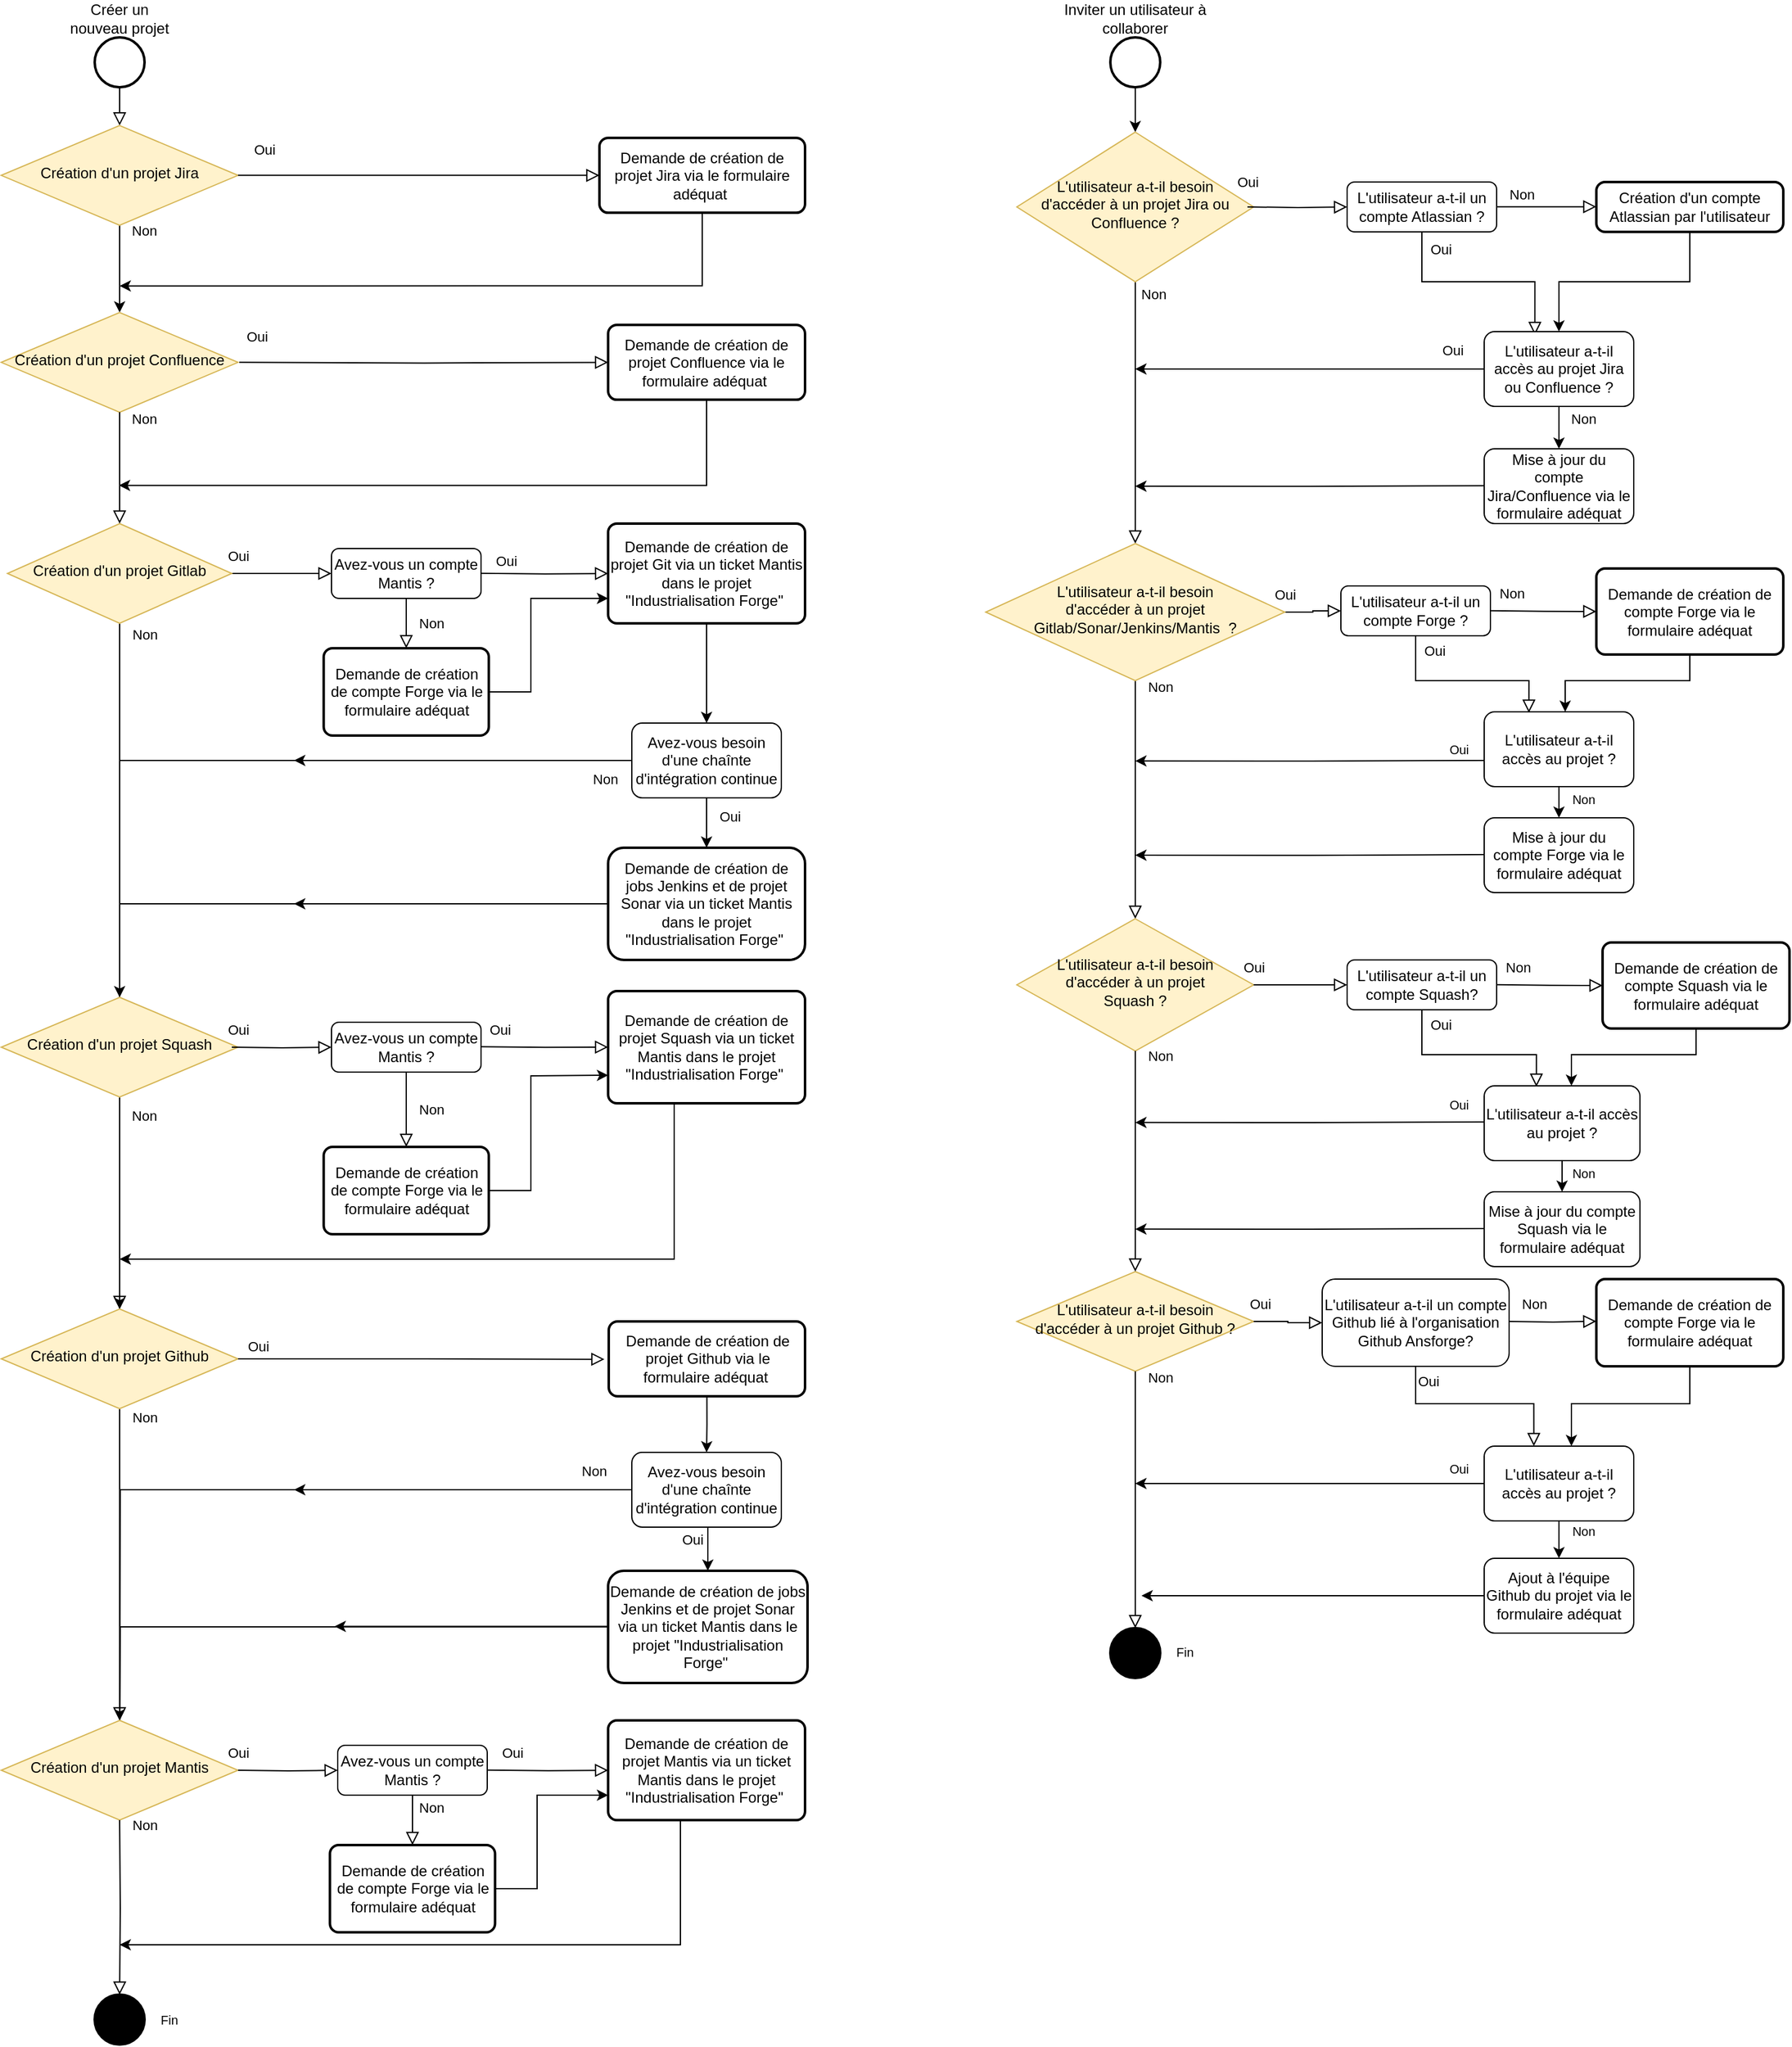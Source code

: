 <mxfile version="22.1.16" type="github">
  <diagram id="C5RBs43oDa-KdzZeNtuy" name="Page-1">
    <mxGraphModel dx="1793" dy="923" grid="0" gridSize="10" guides="1" tooltips="1" connect="1" arrows="1" fold="1" page="0" pageScale="1" pageWidth="827" pageHeight="1169" math="0" shadow="0">
      <root>
        <mxCell id="WIyWlLk6GJQsqaUBKTNV-0" />
        <mxCell id="WIyWlLk6GJQsqaUBKTNV-1" parent="WIyWlLk6GJQsqaUBKTNV-0" />
        <mxCell id="xDcg4EXe8-0JSBkCGdu8-0" value="" style="strokeWidth=2;html=1;shape=mxgraph.flowchart.start_2;whiteSpace=wrap;" parent="WIyWlLk6GJQsqaUBKTNV-1" vertex="1">
          <mxGeometry x="85" y="44" width="40" height="40" as="geometry" />
        </mxCell>
        <mxCell id="WIyWlLk6GJQsqaUBKTNV-2" value="" style="rounded=0;html=1;jettySize=auto;orthogonalLoop=1;fontSize=11;endArrow=block;endFill=0;endSize=8;strokeWidth=1;shadow=0;labelBackgroundColor=none;edgeStyle=orthogonalEdgeStyle;exitX=0.5;exitY=1;exitDx=0;exitDy=0;exitPerimeter=0;entryX=0.5;entryY=0;entryDx=0;entryDy=0;" parent="WIyWlLk6GJQsqaUBKTNV-1" source="xDcg4EXe8-0JSBkCGdu8-0" target="nd_VEEkfM0He1NJ3MNIW-1" edge="1">
          <mxGeometry relative="1" as="geometry">
            <mxPoint x="15" y="114" as="sourcePoint" />
          </mxGeometry>
        </mxCell>
        <mxCell id="WIyWlLk6GJQsqaUBKTNV-4" value="Non" style="rounded=0;html=1;jettySize=auto;orthogonalLoop=1;fontSize=11;endArrow=block;endFill=0;endSize=8;strokeWidth=1;shadow=0;labelBackgroundColor=none;edgeStyle=orthogonalEdgeStyle;" parent="WIyWlLk6GJQsqaUBKTNV-1" source="WIyWlLk6GJQsqaUBKTNV-6" target="WIyWlLk6GJQsqaUBKTNV-10" edge="1">
          <mxGeometry x="-0.967" y="20" relative="1" as="geometry">
            <mxPoint as="offset" />
          </mxGeometry>
        </mxCell>
        <mxCell id="WIyWlLk6GJQsqaUBKTNV-5" value="Oui" style="edgeStyle=orthogonalEdgeStyle;rounded=0;html=1;jettySize=auto;orthogonalLoop=1;fontSize=11;endArrow=block;endFill=0;endSize=8;strokeWidth=1;shadow=0;labelBackgroundColor=none;" parent="WIyWlLk6GJQsqaUBKTNV-1" source="WIyWlLk6GJQsqaUBKTNV-6" target="WIyWlLk6GJQsqaUBKTNV-7" edge="1">
          <mxGeometry x="-0.875" y="14" relative="1" as="geometry">
            <mxPoint as="offset" />
          </mxGeometry>
        </mxCell>
        <mxCell id="WIyWlLk6GJQsqaUBKTNV-6" value="Création d&#39;un projet Gitlab" style="rhombus;whiteSpace=wrap;html=1;shadow=0;fontFamily=Helvetica;fontSize=12;align=center;strokeWidth=1;spacing=6;spacingTop=-4;fillColor=#fff2cc;strokeColor=#d6b656;" parent="WIyWlLk6GJQsqaUBKTNV-1" vertex="1">
          <mxGeometry x="15" y="434" width="180" height="80" as="geometry" />
        </mxCell>
        <mxCell id="WIyWlLk6GJQsqaUBKTNV-7" value="Avez-vous un compte Mantis ?" style="rounded=1;whiteSpace=wrap;html=1;fontSize=12;glass=0;strokeWidth=1;shadow=0;" parent="WIyWlLk6GJQsqaUBKTNV-1" vertex="1">
          <mxGeometry x="275" y="454" width="120" height="40" as="geometry" />
        </mxCell>
        <mxCell id="WIyWlLk6GJQsqaUBKTNV-9" value="Non" style="edgeStyle=orthogonalEdgeStyle;rounded=0;html=1;jettySize=auto;orthogonalLoop=1;fontSize=11;endArrow=block;endFill=0;endSize=8;strokeWidth=1;shadow=0;labelBackgroundColor=none;entryX=0.5;entryY=0;entryDx=0;entryDy=0;" parent="WIyWlLk6GJQsqaUBKTNV-1" source="WIyWlLk6GJQsqaUBKTNV-10" edge="1" target="xDcg4EXe8-0JSBkCGdu8-40">
          <mxGeometry x="-0.945" y="20" relative="1" as="geometry">
            <mxPoint as="offset" />
            <mxPoint x="105" y="1504" as="targetPoint" />
          </mxGeometry>
        </mxCell>
        <mxCell id="WIyWlLk6GJQsqaUBKTNV-10" value="Création d&#39;un projet Github" style="rhombus;whiteSpace=wrap;html=1;shadow=0;fontFamily=Helvetica;fontSize=12;align=center;strokeWidth=1;spacing=6;spacingTop=-4;fillColor=#fff2cc;strokeColor=#d6b656;" parent="WIyWlLk6GJQsqaUBKTNV-1" vertex="1">
          <mxGeometry x="10" y="1064" width="190" height="80" as="geometry" />
        </mxCell>
        <mxCell id="xDcg4EXe8-0JSBkCGdu8-1" value="Créer un nouveau projet" style="text;html=1;strokeColor=none;fillColor=none;align=center;verticalAlign=middle;whiteSpace=wrap;rounded=0;" parent="WIyWlLk6GJQsqaUBKTNV-1" vertex="1">
          <mxGeometry x="60" y="14" width="90" height="30" as="geometry" />
        </mxCell>
        <mxCell id="xDcg4EXe8-0JSBkCGdu8-2" value="Oui" style="edgeStyle=orthogonalEdgeStyle;rounded=0;html=1;jettySize=auto;orthogonalLoop=1;fontSize=11;endArrow=block;endFill=0;endSize=8;strokeWidth=1;shadow=0;labelBackgroundColor=none;entryX=0;entryY=0.5;entryDx=0;entryDy=0;" parent="WIyWlLk6GJQsqaUBKTNV-1" edge="1" target="xDcg4EXe8-0JSBkCGdu8-4">
          <mxGeometry x="-0.612" y="10" relative="1" as="geometry">
            <mxPoint as="offset" />
            <mxPoint x="395" y="473.86" as="sourcePoint" />
            <mxPoint x="475" y="473.86" as="targetPoint" />
          </mxGeometry>
        </mxCell>
        <mxCell id="xDcg4EXe8-0JSBkCGdu8-14" value="" style="edgeStyle=orthogonalEdgeStyle;rounded=0;orthogonalLoop=1;jettySize=auto;html=1;exitX=0.5;exitY=1;exitDx=0;exitDy=0;" parent="WIyWlLk6GJQsqaUBKTNV-1" source="xDcg4EXe8-0JSBkCGdu8-4" target="xDcg4EXe8-0JSBkCGdu8-13" edge="1">
          <mxGeometry relative="1" as="geometry">
            <mxPoint x="550" y="524" as="sourcePoint" />
          </mxGeometry>
        </mxCell>
        <mxCell id="xDcg4EXe8-0JSBkCGdu8-4" value="Demande de création de projet Git via un ticket Mantis dans le projet &quot;Industrialisation Forge&quot;&amp;nbsp;" style="rounded=1;whiteSpace=wrap;html=1;absoluteArcSize=1;arcSize=14;strokeWidth=2;" parent="WIyWlLk6GJQsqaUBKTNV-1" vertex="1">
          <mxGeometry x="497" y="434" width="158" height="80" as="geometry" />
        </mxCell>
        <mxCell id="xDcg4EXe8-0JSBkCGdu8-5" value="Non" style="rounded=0;html=1;jettySize=auto;orthogonalLoop=1;fontSize=11;endArrow=block;endFill=0;endSize=8;strokeWidth=1;shadow=0;labelBackgroundColor=none;edgeStyle=orthogonalEdgeStyle;exitX=0.5;exitY=1;exitDx=0;exitDy=0;entryX=0.5;entryY=0;entryDx=0;entryDy=0;" parent="WIyWlLk6GJQsqaUBKTNV-1" source="WIyWlLk6GJQsqaUBKTNV-7" target="xDcg4EXe8-0JSBkCGdu8-6" edge="1">
          <mxGeometry y="20" relative="1" as="geometry">
            <mxPoint as="offset" />
            <mxPoint x="334.86" y="504" as="sourcePoint" />
            <mxPoint x="335" y="554" as="targetPoint" />
          </mxGeometry>
        </mxCell>
        <mxCell id="xDcg4EXe8-0JSBkCGdu8-6" value="Demande de création de compte Forge via le formulaire adéquat" style="rounded=1;whiteSpace=wrap;html=1;absoluteArcSize=1;arcSize=14;strokeWidth=2;" parent="WIyWlLk6GJQsqaUBKTNV-1" vertex="1">
          <mxGeometry x="268.75" y="534" width="132.5" height="70" as="geometry" />
        </mxCell>
        <mxCell id="xDcg4EXe8-0JSBkCGdu8-8" value="" style="endArrow=classic;html=1;rounded=0;exitX=1;exitY=0.5;exitDx=0;exitDy=0;entryX=0;entryY=0.75;entryDx=0;entryDy=0;" parent="WIyWlLk6GJQsqaUBKTNV-1" source="xDcg4EXe8-0JSBkCGdu8-6" target="xDcg4EXe8-0JSBkCGdu8-4" edge="1">
          <mxGeometry width="50" height="50" relative="1" as="geometry">
            <mxPoint x="395" y="544" as="sourcePoint" />
            <mxPoint x="475" y="494" as="targetPoint" />
            <Array as="points">
              <mxPoint x="435" y="569" />
              <mxPoint x="435" y="494" />
            </Array>
          </mxGeometry>
        </mxCell>
        <mxCell id="xDcg4EXe8-0JSBkCGdu8-18" value="" style="edgeStyle=orthogonalEdgeStyle;rounded=0;orthogonalLoop=1;jettySize=auto;html=1;entryX=0.5;entryY=0;entryDx=0;entryDy=0;" parent="WIyWlLk6GJQsqaUBKTNV-1" source="xDcg4EXe8-0JSBkCGdu8-13" edge="1">
          <mxGeometry relative="1" as="geometry">
            <mxPoint x="576" y="694" as="targetPoint" />
          </mxGeometry>
        </mxCell>
        <mxCell id="xDcg4EXe8-0JSBkCGdu8-13" value="Avez-vous besoin d&#39;une chaînte d&#39;intégration continue" style="rounded=1;whiteSpace=wrap;html=1;arcSize=14;strokeWidth=1;" parent="WIyWlLk6GJQsqaUBKTNV-1" vertex="1">
          <mxGeometry x="516" y="594" width="120" height="60" as="geometry" />
        </mxCell>
        <mxCell id="xDcg4EXe8-0JSBkCGdu8-15" style="edgeStyle=orthogonalEdgeStyle;rounded=0;orthogonalLoop=1;jettySize=auto;html=1;entryX=0.5;entryY=0;entryDx=0;entryDy=0;labelBackgroundColor=none;" parent="WIyWlLk6GJQsqaUBKTNV-1" source="xDcg4EXe8-0JSBkCGdu8-13" target="WIyWlLk6GJQsqaUBKTNV-10" edge="1">
          <mxGeometry relative="1" as="geometry" />
        </mxCell>
        <mxCell id="xDcg4EXe8-0JSBkCGdu8-16" value="&lt;font style=&quot;font-size: 11px;&quot;&gt;Non&lt;/font&gt;" style="text;strokeColor=none;align=center;fillColor=none;html=1;verticalAlign=middle;whiteSpace=wrap;rounded=0;" parent="WIyWlLk6GJQsqaUBKTNV-1" vertex="1">
          <mxGeometry x="465" y="624" width="60" height="30" as="geometry" />
        </mxCell>
        <mxCell id="xDcg4EXe8-0JSBkCGdu8-20" style="edgeStyle=orthogonalEdgeStyle;rounded=0;orthogonalLoop=1;jettySize=auto;html=1;entryX=0.5;entryY=0;entryDx=0;entryDy=0;exitX=0;exitY=0.5;exitDx=0;exitDy=0;" parent="WIyWlLk6GJQsqaUBKTNV-1" source="xDcg4EXe8-0JSBkCGdu8-35" target="xDcg4EXe8-0JSBkCGdu8-61" edge="1">
          <mxGeometry relative="1" as="geometry">
            <mxPoint x="445" y="729" as="sourcePoint" />
          </mxGeometry>
        </mxCell>
        <mxCell id="xDcg4EXe8-0JSBkCGdu8-17" value="Demande de création de jobs Jenkins et de projet Sonar via un ticket Mantis dans le projet &quot;Industrialisation Forge&quot;&amp;nbsp;" style="whiteSpace=wrap;html=1;rounded=1;arcSize=14;strokeWidth=2;" parent="WIyWlLk6GJQsqaUBKTNV-1" vertex="1">
          <mxGeometry x="497" y="1274" width="160" height="90" as="geometry" />
        </mxCell>
        <mxCell id="xDcg4EXe8-0JSBkCGdu8-19" value="&lt;font style=&quot;font-size: 11px;&quot;&gt;Oui&lt;/font&gt;" style="text;strokeColor=none;align=center;fillColor=none;html=1;verticalAlign=middle;whiteSpace=wrap;rounded=0;" parent="WIyWlLk6GJQsqaUBKTNV-1" vertex="1">
          <mxGeometry x="580" y="654" width="30" height="30" as="geometry" />
        </mxCell>
        <mxCell id="xDcg4EXe8-0JSBkCGdu8-23" value="Oui" style="edgeStyle=orthogonalEdgeStyle;rounded=0;html=1;jettySize=auto;orthogonalLoop=1;fontSize=11;endArrow=block;endFill=0;endSize=8;strokeWidth=1;shadow=0;labelBackgroundColor=none;entryX=-0.022;entryY=0.506;entryDx=0;entryDy=0;entryPerimeter=0;exitX=1;exitY=0.5;exitDx=0;exitDy=0;" parent="WIyWlLk6GJQsqaUBKTNV-1" target="xDcg4EXe8-0JSBkCGdu8-24" edge="1" source="WIyWlLk6GJQsqaUBKTNV-10">
          <mxGeometry x="-0.89" y="10" relative="1" as="geometry">
            <mxPoint as="offset" />
            <mxPoint x="205" y="1105" as="sourcePoint" />
            <mxPoint x="500" y="1103.86" as="targetPoint" />
          </mxGeometry>
        </mxCell>
        <mxCell id="xDcg4EXe8-0JSBkCGdu8-24" value="Demande de création de projet Github via le formulaire adéquat&amp;nbsp;" style="rounded=1;whiteSpace=wrap;html=1;absoluteArcSize=1;arcSize=14;strokeWidth=2;" parent="WIyWlLk6GJQsqaUBKTNV-1" vertex="1">
          <mxGeometry x="497.5" y="1074" width="157.5" height="60" as="geometry" />
        </mxCell>
        <mxCell id="xDcg4EXe8-0JSBkCGdu8-29" value="" style="endArrow=classic;html=1;rounded=0;exitX=0;exitY=0.5;exitDx=0;exitDy=0;" parent="WIyWlLk6GJQsqaUBKTNV-1" edge="1">
          <mxGeometry width="50" height="50" relative="1" as="geometry">
            <mxPoint x="471" y="739" as="sourcePoint" />
            <mxPoint x="245" y="739" as="targetPoint" />
          </mxGeometry>
        </mxCell>
        <mxCell id="xDcg4EXe8-0JSBkCGdu8-30" value="" style="endArrow=classic;html=1;rounded=0;exitX=0;exitY=0.5;exitDx=0;exitDy=0;" parent="WIyWlLk6GJQsqaUBKTNV-1" source="xDcg4EXe8-0JSBkCGdu8-13" edge="1">
          <mxGeometry width="50" height="50" relative="1" as="geometry">
            <mxPoint x="455" y="799" as="sourcePoint" />
            <mxPoint x="245" y="624" as="targetPoint" />
          </mxGeometry>
        </mxCell>
        <mxCell id="xDcg4EXe8-0JSBkCGdu8-31" value="" style="edgeStyle=orthogonalEdgeStyle;rounded=0;orthogonalLoop=1;jettySize=auto;html=1;exitX=0.5;exitY=1;exitDx=0;exitDy=0;" parent="WIyWlLk6GJQsqaUBKTNV-1" target="xDcg4EXe8-0JSBkCGdu8-32" edge="1" source="xDcg4EXe8-0JSBkCGdu8-24">
          <mxGeometry relative="1" as="geometry">
            <mxPoint x="550" y="1154" as="sourcePoint" />
          </mxGeometry>
        </mxCell>
        <mxCell id="xDcg4EXe8-0JSBkCGdu8-32" value="Avez-vous besoin d&#39;une chaînte d&#39;intégration continue" style="rounded=1;whiteSpace=wrap;html=1;arcSize=14;strokeWidth=1;" parent="WIyWlLk6GJQsqaUBKTNV-1" vertex="1">
          <mxGeometry x="516" y="1179" width="120" height="60" as="geometry" />
        </mxCell>
        <mxCell id="xDcg4EXe8-0JSBkCGdu8-33" style="edgeStyle=orthogonalEdgeStyle;rounded=0;orthogonalLoop=1;jettySize=auto;html=1;entryX=0.5;entryY=0;entryDx=0;entryDy=0;labelBackgroundColor=none;" parent="WIyWlLk6GJQsqaUBKTNV-1" source="xDcg4EXe8-0JSBkCGdu8-32" edge="1">
          <mxGeometry relative="1" as="geometry">
            <mxPoint x="105" y="1414" as="targetPoint" />
          </mxGeometry>
        </mxCell>
        <mxCell id="xDcg4EXe8-0JSBkCGdu8-34" style="edgeStyle=orthogonalEdgeStyle;rounded=0;orthogonalLoop=1;jettySize=auto;html=1;entryX=0.5;entryY=0;entryDx=0;entryDy=0;exitX=0;exitY=0.5;exitDx=0;exitDy=0;" parent="WIyWlLk6GJQsqaUBKTNV-1" source="xDcg4EXe8-0JSBkCGdu8-17" edge="1">
          <mxGeometry relative="1" as="geometry">
            <mxPoint x="105" y="1414" as="targetPoint" />
            <mxPoint x="445" y="1309" as="sourcePoint" />
          </mxGeometry>
        </mxCell>
        <mxCell id="xDcg4EXe8-0JSBkCGdu8-35" value="Demande de création de jobs Jenkins et de projet Sonar via un ticket Mantis dans le projet &quot;Industrialisation Forge&quot;&amp;nbsp;" style="whiteSpace=wrap;html=1;rounded=1;arcSize=14;strokeWidth=2;" parent="WIyWlLk6GJQsqaUBKTNV-1" vertex="1">
          <mxGeometry x="497" y="694" width="158" height="90" as="geometry" />
        </mxCell>
        <mxCell id="xDcg4EXe8-0JSBkCGdu8-36" value="&lt;font style=&quot;font-size: 11px;&quot;&gt;Oui&lt;/font&gt;" style="text;strokeColor=none;align=center;fillColor=none;html=1;verticalAlign=middle;whiteSpace=wrap;rounded=0;" parent="WIyWlLk6GJQsqaUBKTNV-1" vertex="1">
          <mxGeometry x="535" y="1234" width="60" height="30" as="geometry" />
        </mxCell>
        <mxCell id="xDcg4EXe8-0JSBkCGdu8-37" value="" style="endArrow=classic;html=1;rounded=0;exitX=0;exitY=0.5;exitDx=0;exitDy=0;" parent="WIyWlLk6GJQsqaUBKTNV-1" edge="1">
          <mxGeometry width="50" height="50" relative="1" as="geometry">
            <mxPoint x="497.5" y="1318.58" as="sourcePoint" />
            <mxPoint x="277.5" y="1318.58" as="targetPoint" />
          </mxGeometry>
        </mxCell>
        <mxCell id="xDcg4EXe8-0JSBkCGdu8-38" value="" style="endArrow=classic;html=1;rounded=0;exitX=0;exitY=0.5;exitDx=0;exitDy=0;" parent="WIyWlLk6GJQsqaUBKTNV-1" source="xDcg4EXe8-0JSBkCGdu8-32" edge="1">
          <mxGeometry width="50" height="50" relative="1" as="geometry">
            <mxPoint x="455" y="1339" as="sourcePoint" />
            <mxPoint x="245" y="1209" as="targetPoint" />
          </mxGeometry>
        </mxCell>
        <mxCell id="xDcg4EXe8-0JSBkCGdu8-39" value="" style="edgeStyle=orthogonalEdgeStyle;rounded=0;orthogonalLoop=1;jettySize=auto;html=1;exitX=0.5;exitY=1;exitDx=0;exitDy=0;entryX=0.5;entryY=0;entryDx=0;entryDy=0;" parent="WIyWlLk6GJQsqaUBKTNV-1" source="xDcg4EXe8-0JSBkCGdu8-32" edge="1" target="xDcg4EXe8-0JSBkCGdu8-17">
          <mxGeometry relative="1" as="geometry">
            <mxPoint x="549.83" y="1249" as="sourcePoint" />
            <mxPoint x="549.83" y="1294" as="targetPoint" />
          </mxGeometry>
        </mxCell>
        <mxCell id="nd_VEEkfM0He1NJ3MNIW-16" style="edgeStyle=orthogonalEdgeStyle;rounded=0;orthogonalLoop=1;jettySize=auto;html=1;" edge="1" parent="WIyWlLk6GJQsqaUBKTNV-1" source="xDcg4EXe8-0JSBkCGdu8-40">
          <mxGeometry relative="1" as="geometry">
            <mxPoint x="105" y="1394" as="targetPoint" />
          </mxGeometry>
        </mxCell>
        <mxCell id="xDcg4EXe8-0JSBkCGdu8-40" value="Création d&#39;un projet Mantis" style="rhombus;whiteSpace=wrap;html=1;shadow=0;fontFamily=Helvetica;fontSize=12;align=center;strokeWidth=1;spacing=6;spacingTop=-4;fillColor=#fff2cc;strokeColor=#d6b656;" parent="WIyWlLk6GJQsqaUBKTNV-1" vertex="1">
          <mxGeometry x="10" y="1394" width="190" height="80" as="geometry" />
        </mxCell>
        <mxCell id="xDcg4EXe8-0JSBkCGdu8-41" value="Oui" style="edgeStyle=orthogonalEdgeStyle;rounded=0;html=1;jettySize=auto;orthogonalLoop=1;fontSize=11;endArrow=block;endFill=0;endSize=8;strokeWidth=1;shadow=0;labelBackgroundColor=none;" parent="WIyWlLk6GJQsqaUBKTNV-1" target="xDcg4EXe8-0JSBkCGdu8-42" edge="1">
          <mxGeometry x="-1" y="14" relative="1" as="geometry">
            <mxPoint as="offset" />
            <mxPoint x="200" y="1434" as="sourcePoint" />
          </mxGeometry>
        </mxCell>
        <mxCell id="xDcg4EXe8-0JSBkCGdu8-42" value="Avez-vous un compte Mantis ?" style="rounded=1;whiteSpace=wrap;html=1;fontSize=12;glass=0;strokeWidth=1;shadow=0;" parent="WIyWlLk6GJQsqaUBKTNV-1" vertex="1">
          <mxGeometry x="280" y="1414" width="120" height="40" as="geometry" />
        </mxCell>
        <mxCell id="xDcg4EXe8-0JSBkCGdu8-43" value="Oui" style="edgeStyle=orthogonalEdgeStyle;rounded=0;html=1;jettySize=auto;orthogonalLoop=1;fontSize=11;endArrow=block;endFill=0;endSize=8;strokeWidth=1;shadow=0;labelBackgroundColor=none;entryX=0;entryY=0.5;entryDx=0;entryDy=0;" parent="WIyWlLk6GJQsqaUBKTNV-1" edge="1" target="xDcg4EXe8-0JSBkCGdu8-45">
          <mxGeometry x="-0.593" y="14" relative="1" as="geometry">
            <mxPoint as="offset" />
            <mxPoint x="400" y="1433.86" as="sourcePoint" />
            <mxPoint x="480" y="1433.86" as="targetPoint" />
          </mxGeometry>
        </mxCell>
        <mxCell id="xDcg4EXe8-0JSBkCGdu8-44" value="" style="edgeStyle=orthogonalEdgeStyle;rounded=0;orthogonalLoop=1;jettySize=auto;html=1;exitX=0.5;exitY=1;exitDx=0;exitDy=0;" parent="WIyWlLk6GJQsqaUBKTNV-1" edge="1">
          <mxGeometry relative="1" as="geometry">
            <mxPoint x="105" y="1574" as="targetPoint" />
            <mxPoint x="555" y="1424" as="sourcePoint" />
            <Array as="points">
              <mxPoint x="555" y="1574" />
            </Array>
          </mxGeometry>
        </mxCell>
        <mxCell id="xDcg4EXe8-0JSBkCGdu8-45" value="Demande de création de projet Mantis via un ticket Mantis dans le projet &quot;Industrialisation Forge&quot;&amp;nbsp;" style="rounded=1;whiteSpace=wrap;html=1;absoluteArcSize=1;arcSize=14;strokeWidth=2;" parent="WIyWlLk6GJQsqaUBKTNV-1" vertex="1">
          <mxGeometry x="497" y="1394" width="158" height="80" as="geometry" />
        </mxCell>
        <mxCell id="xDcg4EXe8-0JSBkCGdu8-46" value="Non" style="rounded=0;html=1;jettySize=auto;orthogonalLoop=1;fontSize=11;endArrow=block;endFill=0;endSize=8;strokeWidth=1;shadow=0;labelBackgroundColor=none;edgeStyle=orthogonalEdgeStyle;exitX=0.5;exitY=1;exitDx=0;exitDy=0;entryX=0.5;entryY=0;entryDx=0;entryDy=0;" parent="WIyWlLk6GJQsqaUBKTNV-1" source="xDcg4EXe8-0JSBkCGdu8-42" target="xDcg4EXe8-0JSBkCGdu8-47" edge="1">
          <mxGeometry x="-0.5" y="15" relative="1" as="geometry">
            <mxPoint as="offset" />
            <mxPoint x="339.86" y="1464" as="sourcePoint" />
            <mxPoint x="340" y="1514" as="targetPoint" />
          </mxGeometry>
        </mxCell>
        <mxCell id="xDcg4EXe8-0JSBkCGdu8-47" value="Demande de création de compte Forge via le formulaire adéquat" style="rounded=1;whiteSpace=wrap;html=1;absoluteArcSize=1;arcSize=14;strokeWidth=2;" parent="WIyWlLk6GJQsqaUBKTNV-1" vertex="1">
          <mxGeometry x="273.75" y="1494" width="132.5" height="70" as="geometry" />
        </mxCell>
        <mxCell id="xDcg4EXe8-0JSBkCGdu8-48" value="" style="endArrow=classic;html=1;rounded=0;exitX=1;exitY=0.5;exitDx=0;exitDy=0;entryX=0;entryY=0.75;entryDx=0;entryDy=0;" parent="WIyWlLk6GJQsqaUBKTNV-1" source="xDcg4EXe8-0JSBkCGdu8-47" target="xDcg4EXe8-0JSBkCGdu8-45" edge="1">
          <mxGeometry width="50" height="50" relative="1" as="geometry">
            <mxPoint x="400" y="1504" as="sourcePoint" />
            <mxPoint x="450" y="1454" as="targetPoint" />
            <Array as="points">
              <mxPoint x="440" y="1529" />
              <mxPoint x="440" y="1454" />
            </Array>
          </mxGeometry>
        </mxCell>
        <mxCell id="xDcg4EXe8-0JSBkCGdu8-61" value="Création d&#39;un projet Squash" style="rhombus;whiteSpace=wrap;html=1;shadow=0;fontFamily=Helvetica;fontSize=12;align=center;strokeWidth=1;spacing=6;spacingTop=-4;fillColor=#fff2cc;strokeColor=#d6b656;" parent="WIyWlLk6GJQsqaUBKTNV-1" vertex="1">
          <mxGeometry x="10" y="814" width="190" height="80" as="geometry" />
        </mxCell>
        <mxCell id="xDcg4EXe8-0JSBkCGdu8-65" value="Oui" style="edgeStyle=orthogonalEdgeStyle;rounded=0;html=1;jettySize=auto;orthogonalLoop=1;fontSize=11;endArrow=block;endFill=0;endSize=8;strokeWidth=1;shadow=0;labelBackgroundColor=none;" parent="WIyWlLk6GJQsqaUBKTNV-1" target="xDcg4EXe8-0JSBkCGdu8-66" edge="1">
          <mxGeometry x="-0.88" y="14" relative="1" as="geometry">
            <mxPoint as="offset" />
            <mxPoint x="195" y="854" as="sourcePoint" />
          </mxGeometry>
        </mxCell>
        <mxCell id="xDcg4EXe8-0JSBkCGdu8-66" value="Avez-vous un compte Mantis ?" style="rounded=1;whiteSpace=wrap;html=1;fontSize=12;glass=0;strokeWidth=1;shadow=0;" parent="WIyWlLk6GJQsqaUBKTNV-1" vertex="1">
          <mxGeometry x="275" y="834" width="120" height="40" as="geometry" />
        </mxCell>
        <mxCell id="xDcg4EXe8-0JSBkCGdu8-67" value="" style="edgeStyle=orthogonalEdgeStyle;rounded=0;orthogonalLoop=1;jettySize=auto;html=1;exitX=0.5;exitY=1;exitDx=0;exitDy=0;" parent="WIyWlLk6GJQsqaUBKTNV-1" edge="1">
          <mxGeometry relative="1" as="geometry">
            <mxPoint x="105" y="1024" as="targetPoint" />
            <mxPoint x="550" y="874" as="sourcePoint" />
            <Array as="points">
              <mxPoint x="550" y="1024" />
            </Array>
          </mxGeometry>
        </mxCell>
        <mxCell id="xDcg4EXe8-0JSBkCGdu8-68" value="Demande de création de projet Squash via un ticket Mantis dans le projet &quot;Industrialisation Forge&quot;&amp;nbsp;" style="rounded=1;whiteSpace=wrap;html=1;absoluteArcSize=1;arcSize=14;strokeWidth=2;" parent="WIyWlLk6GJQsqaUBKTNV-1" vertex="1">
          <mxGeometry x="497" y="809" width="158" height="90" as="geometry" />
        </mxCell>
        <mxCell id="xDcg4EXe8-0JSBkCGdu8-69" value="Non" style="rounded=0;html=1;jettySize=auto;orthogonalLoop=1;fontSize=11;endArrow=block;endFill=0;endSize=8;strokeWidth=1;shadow=0;labelBackgroundColor=none;edgeStyle=orthogonalEdgeStyle;exitX=0.5;exitY=1;exitDx=0;exitDy=0;entryX=0.5;entryY=0;entryDx=0;entryDy=0;" parent="WIyWlLk6GJQsqaUBKTNV-1" source="xDcg4EXe8-0JSBkCGdu8-66" target="xDcg4EXe8-0JSBkCGdu8-70" edge="1">
          <mxGeometry y="20" relative="1" as="geometry">
            <mxPoint as="offset" />
            <mxPoint x="334.86" y="884" as="sourcePoint" />
            <mxPoint x="335" y="934" as="targetPoint" />
          </mxGeometry>
        </mxCell>
        <mxCell id="xDcg4EXe8-0JSBkCGdu8-70" value="Demande de création de compte Forge via le formulaire adéquat" style="rounded=1;whiteSpace=wrap;html=1;absoluteArcSize=1;arcSize=14;strokeWidth=2;" parent="WIyWlLk6GJQsqaUBKTNV-1" vertex="1">
          <mxGeometry x="268.75" y="934" width="132.5" height="70" as="geometry" />
        </mxCell>
        <mxCell id="xDcg4EXe8-0JSBkCGdu8-71" value="" style="endArrow=classic;html=1;rounded=0;exitX=1;exitY=0.5;exitDx=0;exitDy=0;entryX=0;entryY=0.75;entryDx=0;entryDy=0;" parent="WIyWlLk6GJQsqaUBKTNV-1" source="xDcg4EXe8-0JSBkCGdu8-70" target="xDcg4EXe8-0JSBkCGdu8-68" edge="1">
          <mxGeometry width="50" height="50" relative="1" as="geometry">
            <mxPoint x="395" y="924" as="sourcePoint" />
            <mxPoint x="445" y="874" as="targetPoint" />
            <Array as="points">
              <mxPoint x="435" y="969" />
              <mxPoint x="435" y="877" />
            </Array>
          </mxGeometry>
        </mxCell>
        <mxCell id="xDcg4EXe8-0JSBkCGdu8-72" value="Oui" style="edgeStyle=orthogonalEdgeStyle;rounded=0;html=1;jettySize=auto;orthogonalLoop=1;fontSize=11;endArrow=block;endFill=0;endSize=8;strokeWidth=1;shadow=0;labelBackgroundColor=none;entryX=0;entryY=0.5;entryDx=0;entryDy=0;" parent="WIyWlLk6GJQsqaUBKTNV-1" edge="1">
          <mxGeometry x="-0.709" y="14" relative="1" as="geometry">
            <mxPoint as="offset" />
            <mxPoint x="395" y="853.6" as="sourcePoint" />
            <mxPoint x="497.0" y="853.94" as="targetPoint" />
          </mxGeometry>
        </mxCell>
        <mxCell id="xDcg4EXe8-0JSBkCGdu8-74" value="" style="strokeWidth=2;html=1;shape=mxgraph.flowchart.start_2;whiteSpace=wrap;fillColor=#000000;" parent="WIyWlLk6GJQsqaUBKTNV-1" vertex="1">
          <mxGeometry x="85" y="1614" width="40" height="40" as="geometry" />
        </mxCell>
        <mxCell id="xDcg4EXe8-0JSBkCGdu8-75" value="&lt;font style=&quot;font-size: 10px;&quot;&gt;Fin&lt;/font&gt;" style="text;strokeColor=none;align=center;fillColor=none;html=1;verticalAlign=middle;whiteSpace=wrap;rounded=0;" parent="WIyWlLk6GJQsqaUBKTNV-1" vertex="1">
          <mxGeometry x="115" y="1619" width="60" height="30" as="geometry" />
        </mxCell>
        <mxCell id="xDcg4EXe8-0JSBkCGdu8-76" value="&lt;font style=&quot;font-size: 11px;&quot;&gt;Non&lt;/font&gt;" style="text;strokeColor=none;align=center;fillColor=none;html=1;verticalAlign=middle;whiteSpace=wrap;rounded=0;" parent="WIyWlLk6GJQsqaUBKTNV-1" vertex="1">
          <mxGeometry x="456" y="1179" width="60" height="30" as="geometry" />
        </mxCell>
        <mxCell id="nd_VEEkfM0He1NJ3MNIW-20" value="" style="edgeStyle=orthogonalEdgeStyle;rounded=0;orthogonalLoop=1;jettySize=auto;html=1;" edge="1" parent="WIyWlLk6GJQsqaUBKTNV-1" source="xDcg4EXe8-0JSBkCGdu8-77" target="nd_VEEkfM0He1NJ3MNIW-19">
          <mxGeometry relative="1" as="geometry" />
        </mxCell>
        <mxCell id="xDcg4EXe8-0JSBkCGdu8-77" value="" style="strokeWidth=2;html=1;shape=mxgraph.flowchart.start_2;whiteSpace=wrap;" parent="WIyWlLk6GJQsqaUBKTNV-1" vertex="1">
          <mxGeometry x="900" y="44" width="40" height="40" as="geometry" />
        </mxCell>
        <mxCell id="xDcg4EXe8-0JSBkCGdu8-78" value="" style="rounded=0;html=1;jettySize=auto;orthogonalLoop=1;fontSize=11;endArrow=block;endFill=0;endSize=8;strokeWidth=1;shadow=0;labelBackgroundColor=none;edgeStyle=orthogonalEdgeStyle;exitX=0.5;exitY=1;exitDx=0;exitDy=0;" parent="WIyWlLk6GJQsqaUBKTNV-1" source="nd_VEEkfM0He1NJ3MNIW-19" target="xDcg4EXe8-0JSBkCGdu8-81" edge="1">
          <mxGeometry relative="1" as="geometry">
            <mxPoint x="915" y="210" as="sourcePoint" />
          </mxGeometry>
        </mxCell>
        <mxCell id="xDcg4EXe8-0JSBkCGdu8-79" value="Non" style="rounded=0;html=1;jettySize=auto;orthogonalLoop=1;fontSize=11;endArrow=block;endFill=0;endSize=8;strokeWidth=1;shadow=0;labelBackgroundColor=none;edgeStyle=orthogonalEdgeStyle;entryX=0.5;entryY=0;entryDx=0;entryDy=0;" parent="WIyWlLk6GJQsqaUBKTNV-1" source="xDcg4EXe8-0JSBkCGdu8-81" target="xDcg4EXe8-0JSBkCGdu8-132" edge="1">
          <mxGeometry x="-0.952" y="20" relative="1" as="geometry">
            <mxPoint as="offset" />
            <mxPoint x="910" y="1040" as="targetPoint" />
          </mxGeometry>
        </mxCell>
        <mxCell id="xDcg4EXe8-0JSBkCGdu8-80" value="Oui" style="edgeStyle=orthogonalEdgeStyle;rounded=0;html=1;jettySize=auto;orthogonalLoop=1;fontSize=11;endArrow=block;endFill=0;endSize=8;strokeWidth=1;shadow=0;labelBackgroundColor=none;" parent="WIyWlLk6GJQsqaUBKTNV-1" source="xDcg4EXe8-0JSBkCGdu8-81" target="xDcg4EXe8-0JSBkCGdu8-82" edge="1">
          <mxGeometry x="-1" y="14" relative="1" as="geometry">
            <mxPoint as="offset" />
          </mxGeometry>
        </mxCell>
        <mxCell id="xDcg4EXe8-0JSBkCGdu8-81" value="L&#39;utilisateur a-t-il besoin &lt;br&gt;d&#39;accéder à un projet Gitlab/Sonar/Jenkins/Mantis&amp;nbsp; ?" style="rhombus;whiteSpace=wrap;html=1;shadow=0;fontFamily=Helvetica;fontSize=12;align=center;strokeWidth=1;spacing=6;spacingTop=-4;fillColor=#fff2cc;strokeColor=#d6b656;" parent="WIyWlLk6GJQsqaUBKTNV-1" vertex="1">
          <mxGeometry x="800" y="450" width="240" height="110" as="geometry" />
        </mxCell>
        <mxCell id="xDcg4EXe8-0JSBkCGdu8-82" value="L&#39;utilisateur a-t-il un compte Forge ?" style="rounded=1;whiteSpace=wrap;html=1;fontSize=12;glass=0;strokeWidth=1;shadow=0;" parent="WIyWlLk6GJQsqaUBKTNV-1" vertex="1">
          <mxGeometry x="1085" y="484" width="120" height="40" as="geometry" />
        </mxCell>
        <mxCell id="xDcg4EXe8-0JSBkCGdu8-84" value="L&#39;utilisateur a-t-il besoin d&#39;accéder à un projet&amp;nbsp;Github ?" style="rhombus;whiteSpace=wrap;html=1;shadow=0;fontFamily=Helvetica;fontSize=12;align=center;strokeWidth=1;spacing=6;spacingTop=-4;fillColor=#fff2cc;strokeColor=#d6b656;" parent="WIyWlLk6GJQsqaUBKTNV-1" vertex="1">
          <mxGeometry x="825" y="1034" width="190" height="80" as="geometry" />
        </mxCell>
        <mxCell id="xDcg4EXe8-0JSBkCGdu8-85" value="Inviter un utilisateur à collaborer" style="text;html=1;strokeColor=none;fillColor=none;align=center;verticalAlign=middle;whiteSpace=wrap;rounded=0;" parent="WIyWlLk6GJQsqaUBKTNV-1" vertex="1">
          <mxGeometry x="860" y="14" width="120" height="30" as="geometry" />
        </mxCell>
        <mxCell id="xDcg4EXe8-0JSBkCGdu8-86" value="Non" style="edgeStyle=orthogonalEdgeStyle;rounded=0;html=1;jettySize=auto;orthogonalLoop=1;fontSize=11;endArrow=block;endFill=0;endSize=8;strokeWidth=1;shadow=0;labelBackgroundColor=none;entryX=0;entryY=0.5;entryDx=0;entryDy=0;" parent="WIyWlLk6GJQsqaUBKTNV-1" edge="1" target="xDcg4EXe8-0JSBkCGdu8-88">
          <mxGeometry x="-0.608" y="14" relative="1" as="geometry">
            <mxPoint as="offset" />
            <mxPoint x="1205" y="503.86" as="sourcePoint" />
            <mxPoint x="1285" y="503.86" as="targetPoint" />
          </mxGeometry>
        </mxCell>
        <mxCell id="xDcg4EXe8-0JSBkCGdu8-87" value="" style="edgeStyle=orthogonalEdgeStyle;rounded=0;orthogonalLoop=1;jettySize=auto;html=1;" parent="WIyWlLk6GJQsqaUBKTNV-1" source="xDcg4EXe8-0JSBkCGdu8-88" target="xDcg4EXe8-0JSBkCGdu8-93" edge="1">
          <mxGeometry relative="1" as="geometry">
            <Array as="points">
              <mxPoint x="1365" y="560" />
              <mxPoint x="1265" y="560" />
            </Array>
          </mxGeometry>
        </mxCell>
        <mxCell id="xDcg4EXe8-0JSBkCGdu8-88" value="Demande de création de compte Forge via le formulaire adéquat" style="rounded=1;whiteSpace=wrap;html=1;absoluteArcSize=1;arcSize=14;strokeWidth=2;" parent="WIyWlLk6GJQsqaUBKTNV-1" vertex="1">
          <mxGeometry x="1290" y="470" width="150" height="69" as="geometry" />
        </mxCell>
        <mxCell id="xDcg4EXe8-0JSBkCGdu8-89" value="Oui" style="rounded=0;html=1;jettySize=auto;orthogonalLoop=1;fontSize=11;endArrow=block;endFill=0;endSize=8;strokeWidth=1;shadow=0;labelBackgroundColor=none;edgeStyle=orthogonalEdgeStyle;exitX=0.5;exitY=1;exitDx=0;exitDy=0;entryX=0.299;entryY=0.012;entryDx=0;entryDy=0;entryPerimeter=0;" parent="WIyWlLk6GJQsqaUBKTNV-1" source="xDcg4EXe8-0JSBkCGdu8-82" target="xDcg4EXe8-0JSBkCGdu8-93" edge="1">
          <mxGeometry x="-0.843" y="15" relative="1" as="geometry">
            <mxPoint as="offset" />
            <mxPoint x="1144.86" y="534" as="sourcePoint" />
            <mxPoint x="1145" y="584" as="targetPoint" />
            <Array as="points">
              <mxPoint x="1145" y="560" />
              <mxPoint x="1236" y="560" />
            </Array>
          </mxGeometry>
        </mxCell>
        <mxCell id="xDcg4EXe8-0JSBkCGdu8-149" value="" style="edgeStyle=orthogonalEdgeStyle;rounded=0;orthogonalLoop=1;jettySize=auto;html=1;" parent="WIyWlLk6GJQsqaUBKTNV-1" source="xDcg4EXe8-0JSBkCGdu8-93" target="xDcg4EXe8-0JSBkCGdu8-148" edge="1">
          <mxGeometry relative="1" as="geometry" />
        </mxCell>
        <mxCell id="xDcg4EXe8-0JSBkCGdu8-93" value="L&#39;utilisateur a-t-il accès au projet ?" style="rounded=1;whiteSpace=wrap;html=1;arcSize=14;strokeWidth=1;" parent="WIyWlLk6GJQsqaUBKTNV-1" vertex="1">
          <mxGeometry x="1200" y="585" width="120" height="60" as="geometry" />
        </mxCell>
        <mxCell id="xDcg4EXe8-0JSBkCGdu8-132" value="L&#39;utilisateur a-t-il besoin d&#39;accéder à un projet &lt;br&gt;Squash ?" style="rhombus;whiteSpace=wrap;html=1;shadow=0;fontFamily=Helvetica;fontSize=12;align=center;strokeWidth=1;spacing=6;spacingTop=-4;fillColor=#fff2cc;strokeColor=#d6b656;" parent="WIyWlLk6GJQsqaUBKTNV-1" vertex="1">
          <mxGeometry x="825" y="751" width="190" height="106" as="geometry" />
        </mxCell>
        <mxCell id="xDcg4EXe8-0JSBkCGdu8-145" value="&lt;font style=&quot;font-size: 10px;&quot;&gt;Oui&lt;/font&gt;" style="text;strokeColor=none;align=center;fillColor=none;html=1;verticalAlign=middle;whiteSpace=wrap;rounded=0;" parent="WIyWlLk6GJQsqaUBKTNV-1" vertex="1">
          <mxGeometry x="1150" y="600" width="60" height="30" as="geometry" />
        </mxCell>
        <mxCell id="xDcg4EXe8-0JSBkCGdu8-148" value="Mise à jour du compte Forge via le formulaire adéquat" style="rounded=1;whiteSpace=wrap;html=1;arcSize=14;strokeWidth=1;" parent="WIyWlLk6GJQsqaUBKTNV-1" vertex="1">
          <mxGeometry x="1200" y="670" width="120" height="60" as="geometry" />
        </mxCell>
        <mxCell id="xDcg4EXe8-0JSBkCGdu8-150" value="&lt;font style=&quot;font-size: 10px;&quot;&gt;Non&lt;/font&gt;" style="text;strokeColor=none;align=center;fillColor=none;html=1;verticalAlign=middle;whiteSpace=wrap;rounded=0;" parent="WIyWlLk6GJQsqaUBKTNV-1" vertex="1">
          <mxGeometry x="1250" y="640" width="60" height="30" as="geometry" />
        </mxCell>
        <mxCell id="xDcg4EXe8-0JSBkCGdu8-151" value="Oui" style="edgeStyle=orthogonalEdgeStyle;rounded=0;html=1;jettySize=auto;orthogonalLoop=1;fontSize=11;endArrow=block;endFill=0;endSize=8;strokeWidth=1;shadow=0;labelBackgroundColor=none;exitX=1;exitY=0.5;exitDx=0;exitDy=0;" parent="WIyWlLk6GJQsqaUBKTNV-1" target="xDcg4EXe8-0JSBkCGdu8-152" edge="1" source="xDcg4EXe8-0JSBkCGdu8-84">
          <mxGeometry x="-0.818" y="14" relative="1" as="geometry">
            <mxPoint as="offset" />
            <mxPoint x="1010" y="1074" as="sourcePoint" />
          </mxGeometry>
        </mxCell>
        <mxCell id="xDcg4EXe8-0JSBkCGdu8-152" value="L&#39;utilisateur a-t-il un compte Github lié à l&#39;organisation Github Ansforge?" style="rounded=1;whiteSpace=wrap;html=1;fontSize=12;glass=0;strokeWidth=1;shadow=0;" parent="WIyWlLk6GJQsqaUBKTNV-1" vertex="1">
          <mxGeometry x="1070" y="1040" width="150" height="70" as="geometry" />
        </mxCell>
        <mxCell id="xDcg4EXe8-0JSBkCGdu8-153" value="Non" style="edgeStyle=orthogonalEdgeStyle;rounded=0;html=1;jettySize=auto;orthogonalLoop=1;fontSize=11;endArrow=block;endFill=0;endSize=8;strokeWidth=1;shadow=0;labelBackgroundColor=none;" parent="WIyWlLk6GJQsqaUBKTNV-1" edge="1">
          <mxGeometry x="-0.435" y="14" relative="1" as="geometry">
            <mxPoint as="offset" />
            <mxPoint x="1220" y="1074" as="sourcePoint" />
            <mxPoint x="1290" y="1073.86" as="targetPoint" />
          </mxGeometry>
        </mxCell>
        <mxCell id="xDcg4EXe8-0JSBkCGdu8-154" value="" style="edgeStyle=orthogonalEdgeStyle;rounded=0;orthogonalLoop=1;jettySize=auto;html=1;" parent="WIyWlLk6GJQsqaUBKTNV-1" source="xDcg4EXe8-0JSBkCGdu8-155" target="xDcg4EXe8-0JSBkCGdu8-159" edge="1">
          <mxGeometry relative="1" as="geometry">
            <Array as="points">
              <mxPoint x="1365" y="1140" />
              <mxPoint x="1270" y="1140" />
            </Array>
          </mxGeometry>
        </mxCell>
        <mxCell id="xDcg4EXe8-0JSBkCGdu8-155" value="Demande de création de compte Forge via le formulaire adéquat" style="rounded=1;whiteSpace=wrap;html=1;absoluteArcSize=1;arcSize=14;strokeWidth=2;" parent="WIyWlLk6GJQsqaUBKTNV-1" vertex="1">
          <mxGeometry x="1290" y="1040" width="150" height="70" as="geometry" />
        </mxCell>
        <mxCell id="xDcg4EXe8-0JSBkCGdu8-156" value="Oui" style="rounded=0;html=1;jettySize=auto;orthogonalLoop=1;fontSize=11;endArrow=block;endFill=0;endSize=8;strokeWidth=1;shadow=0;labelBackgroundColor=none;edgeStyle=orthogonalEdgeStyle;exitX=0.5;exitY=1;exitDx=0;exitDy=0;entryX=0.332;entryY=0;entryDx=0;entryDy=0;entryPerimeter=0;" parent="WIyWlLk6GJQsqaUBKTNV-1" source="xDcg4EXe8-0JSBkCGdu8-152" target="xDcg4EXe8-0JSBkCGdu8-159" edge="1">
          <mxGeometry x="-0.858" y="10" relative="1" as="geometry">
            <mxPoint as="offset" />
            <mxPoint x="1149.86" y="1104" as="sourcePoint" />
            <mxPoint x="1150" y="1154" as="targetPoint" />
            <Array as="points">
              <mxPoint x="1145" y="1140" />
              <mxPoint x="1240" y="1140" />
            </Array>
          </mxGeometry>
        </mxCell>
        <mxCell id="xDcg4EXe8-0JSBkCGdu8-157" value="" style="edgeStyle=orthogonalEdgeStyle;rounded=0;orthogonalLoop=1;jettySize=auto;html=1;" parent="WIyWlLk6GJQsqaUBKTNV-1" source="xDcg4EXe8-0JSBkCGdu8-159" edge="1">
          <mxGeometry relative="1" as="geometry">
            <mxPoint x="920" y="1204" as="targetPoint" />
          </mxGeometry>
        </mxCell>
        <mxCell id="xDcg4EXe8-0JSBkCGdu8-158" value="" style="edgeStyle=orthogonalEdgeStyle;rounded=0;orthogonalLoop=1;jettySize=auto;html=1;" parent="WIyWlLk6GJQsqaUBKTNV-1" source="xDcg4EXe8-0JSBkCGdu8-159" target="xDcg4EXe8-0JSBkCGdu8-162" edge="1">
          <mxGeometry relative="1" as="geometry" />
        </mxCell>
        <mxCell id="xDcg4EXe8-0JSBkCGdu8-159" value="L&#39;utilisateur a-t-il accès au projet ?" style="rounded=1;whiteSpace=wrap;html=1;arcSize=14;strokeWidth=1;" parent="WIyWlLk6GJQsqaUBKTNV-1" vertex="1">
          <mxGeometry x="1200" y="1174" width="120" height="60" as="geometry" />
        </mxCell>
        <mxCell id="xDcg4EXe8-0JSBkCGdu8-160" style="edgeStyle=orthogonalEdgeStyle;rounded=0;orthogonalLoop=1;jettySize=auto;html=1;exitX=0;exitY=0.5;exitDx=0;exitDy=0;" parent="WIyWlLk6GJQsqaUBKTNV-1" source="xDcg4EXe8-0JSBkCGdu8-162" edge="1">
          <mxGeometry relative="1" as="geometry">
            <mxPoint x="1260" y="1294" as="sourcePoint" />
            <mxPoint x="925" y="1294" as="targetPoint" />
          </mxGeometry>
        </mxCell>
        <mxCell id="xDcg4EXe8-0JSBkCGdu8-161" value="&lt;font style=&quot;font-size: 10px;&quot;&gt;Oui&lt;/font&gt;" style="text;strokeColor=none;align=center;fillColor=none;html=1;verticalAlign=middle;whiteSpace=wrap;rounded=0;" parent="WIyWlLk6GJQsqaUBKTNV-1" vertex="1">
          <mxGeometry x="1160" y="1180" width="40" height="24" as="geometry" />
        </mxCell>
        <mxCell id="xDcg4EXe8-0JSBkCGdu8-162" value="Ajout à l&#39;équipe Github du projet via le formulaire adéquat" style="rounded=1;whiteSpace=wrap;html=1;arcSize=14;strokeWidth=1;" parent="WIyWlLk6GJQsqaUBKTNV-1" vertex="1">
          <mxGeometry x="1200" y="1264" width="120" height="60" as="geometry" />
        </mxCell>
        <mxCell id="xDcg4EXe8-0JSBkCGdu8-163" value="&lt;font style=&quot;font-size: 10px;&quot;&gt;Non&lt;/font&gt;" style="text;strokeColor=none;align=center;fillColor=none;html=1;verticalAlign=middle;whiteSpace=wrap;rounded=0;" parent="WIyWlLk6GJQsqaUBKTNV-1" vertex="1">
          <mxGeometry x="1260" y="1234" width="40" height="16" as="geometry" />
        </mxCell>
        <mxCell id="xDcg4EXe8-0JSBkCGdu8-165" value="&lt;font style=&quot;font-size: 11px;&quot;&gt;Non&lt;/font&gt;" style="text;strokeColor=none;align=center;fillColor=none;html=1;verticalAlign=middle;whiteSpace=wrap;rounded=0;" parent="WIyWlLk6GJQsqaUBKTNV-1" vertex="1">
          <mxGeometry x="95" y="894" width="60" height="30" as="geometry" />
        </mxCell>
        <mxCell id="nd_VEEkfM0He1NJ3MNIW-0" value="" style="edgeStyle=orthogonalEdgeStyle;rounded=0;orthogonalLoop=1;jettySize=auto;html=1;" edge="1" parent="WIyWlLk6GJQsqaUBKTNV-1" source="nd_VEEkfM0He1NJ3MNIW-1" target="nd_VEEkfM0He1NJ3MNIW-5">
          <mxGeometry relative="1" as="geometry" />
        </mxCell>
        <mxCell id="nd_VEEkfM0He1NJ3MNIW-1" value="Création d&#39;un projet Jira" style="rhombus;whiteSpace=wrap;html=1;shadow=0;fontFamily=Helvetica;fontSize=12;align=center;strokeWidth=1;spacing=6;spacingTop=-4;fillColor=#fff2cc;strokeColor=#d6b656;" vertex="1" parent="WIyWlLk6GJQsqaUBKTNV-1">
          <mxGeometry x="10" y="114.68" width="190" height="80" as="geometry" />
        </mxCell>
        <mxCell id="nd_VEEkfM0He1NJ3MNIW-2" value="Oui" style="edgeStyle=orthogonalEdgeStyle;rounded=0;html=1;jettySize=auto;orthogonalLoop=1;fontSize=11;endArrow=block;endFill=0;endSize=8;strokeWidth=1;shadow=0;labelBackgroundColor=none;entryX=0;entryY=0.5;entryDx=0;entryDy=0;exitX=1;exitY=0.5;exitDx=0;exitDy=0;" edge="1" parent="WIyWlLk6GJQsqaUBKTNV-1" source="nd_VEEkfM0He1NJ3MNIW-1" target="nd_VEEkfM0He1NJ3MNIW-4">
          <mxGeometry x="-0.859" y="21" relative="1" as="geometry">
            <mxPoint as="offset" />
            <mxPoint x="225" y="155" as="sourcePoint" />
            <mxPoint x="290" y="154.68" as="targetPoint" />
          </mxGeometry>
        </mxCell>
        <mxCell id="nd_VEEkfM0He1NJ3MNIW-3" value="" style="edgeStyle=orthogonalEdgeStyle;rounded=0;orthogonalLoop=1;jettySize=auto;html=1;exitX=0.5;exitY=1;exitDx=0;exitDy=0;" edge="1" parent="WIyWlLk6GJQsqaUBKTNV-1" source="nd_VEEkfM0He1NJ3MNIW-4">
          <mxGeometry relative="1" as="geometry">
            <mxPoint x="105" y="243.32" as="targetPoint" />
            <mxPoint x="556.15" y="194.0" as="sourcePoint" />
            <Array as="points">
              <mxPoint x="573" y="243" />
            </Array>
          </mxGeometry>
        </mxCell>
        <mxCell id="nd_VEEkfM0He1NJ3MNIW-4" value="Demande de création de projet Jira via le formulaire adéquat&amp;nbsp;" style="rounded=1;whiteSpace=wrap;html=1;absoluteArcSize=1;arcSize=14;strokeWidth=2;" vertex="1" parent="WIyWlLk6GJQsqaUBKTNV-1">
          <mxGeometry x="490" y="124.68" width="165" height="60" as="geometry" />
        </mxCell>
        <mxCell id="nd_VEEkfM0He1NJ3MNIW-5" value="Création d&#39;un projet Confluence" style="rhombus;whiteSpace=wrap;html=1;shadow=0;fontFamily=Helvetica;fontSize=12;align=center;strokeWidth=1;spacing=6;spacingTop=-4;fillColor=#fff2cc;strokeColor=#d6b656;" vertex="1" parent="WIyWlLk6GJQsqaUBKTNV-1">
          <mxGeometry x="10" y="264.68" width="190" height="80" as="geometry" />
        </mxCell>
        <mxCell id="nd_VEEkfM0He1NJ3MNIW-6" value="Oui" style="edgeStyle=orthogonalEdgeStyle;rounded=0;html=1;jettySize=auto;orthogonalLoop=1;fontSize=11;endArrow=block;endFill=0;endSize=8;strokeWidth=1;shadow=0;labelBackgroundColor=none;entryX=0;entryY=0.5;entryDx=0;entryDy=0;" edge="1" parent="WIyWlLk6GJQsqaUBKTNV-1" target="nd_VEEkfM0He1NJ3MNIW-8">
          <mxGeometry x="-0.906" y="21" relative="1" as="geometry">
            <mxPoint as="offset" />
            <mxPoint x="201" y="304.68" as="sourcePoint" />
            <mxPoint x="297" y="304.68" as="targetPoint" />
          </mxGeometry>
        </mxCell>
        <mxCell id="nd_VEEkfM0He1NJ3MNIW-7" value="" style="edgeStyle=orthogonalEdgeStyle;rounded=0;orthogonalLoop=1;jettySize=auto;html=1;exitX=0.5;exitY=1;exitDx=0;exitDy=0;" edge="1" parent="WIyWlLk6GJQsqaUBKTNV-1" source="nd_VEEkfM0He1NJ3MNIW-8">
          <mxGeometry relative="1" as="geometry">
            <mxPoint x="104.43" y="403.36" as="targetPoint" />
            <mxPoint x="565.58" y="354.04" as="sourcePoint" />
            <Array as="points">
              <mxPoint x="566" y="335" />
              <mxPoint x="576" y="334" />
              <mxPoint x="576" y="403" />
            </Array>
          </mxGeometry>
        </mxCell>
        <mxCell id="nd_VEEkfM0He1NJ3MNIW-8" value="Demande de création de projet Confluence via le formulaire adéquat&amp;nbsp;" style="rounded=1;whiteSpace=wrap;html=1;absoluteArcSize=1;arcSize=14;strokeWidth=2;" vertex="1" parent="WIyWlLk6GJQsqaUBKTNV-1">
          <mxGeometry x="497" y="274.68" width="158" height="60" as="geometry" />
        </mxCell>
        <mxCell id="nd_VEEkfM0He1NJ3MNIW-9" value="" style="rounded=0;html=1;jettySize=auto;orthogonalLoop=1;fontSize=11;endArrow=block;endFill=0;endSize=8;strokeWidth=1;shadow=0;labelBackgroundColor=none;edgeStyle=orthogonalEdgeStyle;exitX=0.5;exitY=1;exitDx=0;exitDy=0;entryX=0.5;entryY=0;entryDx=0;entryDy=0;" edge="1" parent="WIyWlLk6GJQsqaUBKTNV-1" source="nd_VEEkfM0He1NJ3MNIW-5" target="WIyWlLk6GJQsqaUBKTNV-6">
          <mxGeometry relative="1" as="geometry">
            <mxPoint x="115" y="109" as="sourcePoint" />
            <mxPoint x="115" y="145" as="targetPoint" />
          </mxGeometry>
        </mxCell>
        <mxCell id="nd_VEEkfM0He1NJ3MNIW-13" value="&lt;font style=&quot;font-size: 11px;&quot;&gt;Non&lt;/font&gt;" style="text;strokeColor=none;align=center;fillColor=none;html=1;verticalAlign=middle;whiteSpace=wrap;rounded=0;" vertex="1" parent="WIyWlLk6GJQsqaUBKTNV-1">
          <mxGeometry x="95" y="184" width="60" height="30" as="geometry" />
        </mxCell>
        <mxCell id="nd_VEEkfM0He1NJ3MNIW-14" value="&lt;font style=&quot;font-size: 11px;&quot;&gt;Non&lt;/font&gt;" style="text;strokeColor=none;align=center;fillColor=none;html=1;verticalAlign=middle;whiteSpace=wrap;rounded=0;" vertex="1" parent="WIyWlLk6GJQsqaUBKTNV-1">
          <mxGeometry x="95" y="334.68" width="60" height="30" as="geometry" />
        </mxCell>
        <mxCell id="nd_VEEkfM0He1NJ3MNIW-17" value="Non" style="edgeStyle=orthogonalEdgeStyle;rounded=0;html=1;jettySize=auto;orthogonalLoop=1;fontSize=11;endArrow=block;endFill=0;endSize=8;strokeWidth=1;shadow=0;labelBackgroundColor=none;entryX=0.5;entryY=0;entryDx=0;entryDy=0;entryPerimeter=0;" edge="1" parent="WIyWlLk6GJQsqaUBKTNV-1" target="xDcg4EXe8-0JSBkCGdu8-74">
          <mxGeometry x="-0.945" y="20" relative="1" as="geometry">
            <mxPoint as="offset" />
            <mxPoint x="105" y="1604" as="targetPoint" />
            <mxPoint x="105" y="1474" as="sourcePoint" />
          </mxGeometry>
        </mxCell>
        <mxCell id="nd_VEEkfM0He1NJ3MNIW-19" value="L&#39;utilisateur a-t-il besoin d&#39;accéder à un projet Jira ou Confluence ?" style="rhombus;whiteSpace=wrap;html=1;shadow=0;fontFamily=Helvetica;fontSize=12;align=center;strokeWidth=1;spacing=6;spacingTop=-4;fillColor=#fff2cc;strokeColor=#d6b656;" vertex="1" parent="WIyWlLk6GJQsqaUBKTNV-1">
          <mxGeometry x="825" y="120" width="190" height="120" as="geometry" />
        </mxCell>
        <mxCell id="nd_VEEkfM0He1NJ3MNIW-21" value="Oui" style="edgeStyle=orthogonalEdgeStyle;rounded=0;html=1;jettySize=auto;orthogonalLoop=1;fontSize=11;endArrow=block;endFill=0;endSize=8;strokeWidth=1;shadow=0;labelBackgroundColor=none;" edge="1" parent="WIyWlLk6GJQsqaUBKTNV-1" target="nd_VEEkfM0He1NJ3MNIW-22">
          <mxGeometry x="-1" y="20" relative="1" as="geometry">
            <mxPoint as="offset" />
            <mxPoint x="1010" y="180" as="sourcePoint" />
          </mxGeometry>
        </mxCell>
        <mxCell id="nd_VEEkfM0He1NJ3MNIW-22" value="L&#39;utilisateur a-t-il un compte Atlassian ?" style="rounded=1;whiteSpace=wrap;html=1;fontSize=12;glass=0;strokeWidth=1;shadow=0;" vertex="1" parent="WIyWlLk6GJQsqaUBKTNV-1">
          <mxGeometry x="1090" y="160" width="120" height="40" as="geometry" />
        </mxCell>
        <mxCell id="nd_VEEkfM0He1NJ3MNIW-23" value="Non" style="edgeStyle=orthogonalEdgeStyle;rounded=0;html=1;jettySize=auto;orthogonalLoop=1;fontSize=11;endArrow=block;endFill=0;endSize=8;strokeWidth=1;shadow=0;labelBackgroundColor=none;" edge="1" parent="WIyWlLk6GJQsqaUBKTNV-1">
          <mxGeometry x="-0.5" y="10" relative="1" as="geometry">
            <mxPoint as="offset" />
            <mxPoint x="1210" y="179.86" as="sourcePoint" />
            <mxPoint x="1290" y="179.86" as="targetPoint" />
          </mxGeometry>
        </mxCell>
        <mxCell id="nd_VEEkfM0He1NJ3MNIW-24" value="" style="edgeStyle=orthogonalEdgeStyle;rounded=0;orthogonalLoop=1;jettySize=auto;html=1;" edge="1" parent="WIyWlLk6GJQsqaUBKTNV-1" source="nd_VEEkfM0He1NJ3MNIW-25" target="nd_VEEkfM0He1NJ3MNIW-29">
          <mxGeometry relative="1" as="geometry" />
        </mxCell>
        <mxCell id="nd_VEEkfM0He1NJ3MNIW-25" value="Création d&#39;un compte Atlassian par l&#39;utilisateur" style="rounded=1;whiteSpace=wrap;html=1;absoluteArcSize=1;arcSize=14;strokeWidth=2;" vertex="1" parent="WIyWlLk6GJQsqaUBKTNV-1">
          <mxGeometry x="1290" y="160" width="150" height="40" as="geometry" />
        </mxCell>
        <mxCell id="nd_VEEkfM0He1NJ3MNIW-26" value="Oui" style="rounded=0;html=1;jettySize=auto;orthogonalLoop=1;fontSize=11;endArrow=block;endFill=0;endSize=8;strokeWidth=1;shadow=0;labelBackgroundColor=none;edgeStyle=orthogonalEdgeStyle;exitX=0.5;exitY=1;exitDx=0;exitDy=0;entryX=0.339;entryY=0.045;entryDx=0;entryDy=0;entryPerimeter=0;" edge="1" parent="WIyWlLk6GJQsqaUBKTNV-1" source="nd_VEEkfM0He1NJ3MNIW-22" target="nd_VEEkfM0He1NJ3MNIW-29">
          <mxGeometry x="-0.843" y="15" relative="1" as="geometry">
            <mxPoint as="offset" />
            <mxPoint x="1149.86" y="210" as="sourcePoint" />
            <mxPoint x="1150" y="260" as="targetPoint" />
            <Array as="points">
              <mxPoint x="1150" y="240" />
              <mxPoint x="1241" y="240" />
            </Array>
          </mxGeometry>
        </mxCell>
        <mxCell id="nd_VEEkfM0He1NJ3MNIW-27" value="" style="edgeStyle=orthogonalEdgeStyle;rounded=0;orthogonalLoop=1;jettySize=auto;html=1;" edge="1" parent="WIyWlLk6GJQsqaUBKTNV-1" source="nd_VEEkfM0He1NJ3MNIW-29">
          <mxGeometry relative="1" as="geometry">
            <mxPoint x="920" y="310" as="targetPoint" />
          </mxGeometry>
        </mxCell>
        <mxCell id="nd_VEEkfM0He1NJ3MNIW-28" value="" style="edgeStyle=orthogonalEdgeStyle;rounded=0;orthogonalLoop=1;jettySize=auto;html=1;entryX=0.5;entryY=0;entryDx=0;entryDy=0;" edge="1" parent="WIyWlLk6GJQsqaUBKTNV-1" source="nd_VEEkfM0He1NJ3MNIW-29" target="nd_VEEkfM0He1NJ3MNIW-33">
          <mxGeometry relative="1" as="geometry">
            <mxPoint x="1260" y="390" as="targetPoint" />
          </mxGeometry>
        </mxCell>
        <mxCell id="nd_VEEkfM0He1NJ3MNIW-29" value="L&#39;utilisateur a-t-il accès au projet Jira ou Confluence ?" style="rounded=1;whiteSpace=wrap;html=1;arcSize=14;strokeWidth=1;" vertex="1" parent="WIyWlLk6GJQsqaUBKTNV-1">
          <mxGeometry x="1200" y="280" width="120" height="60" as="geometry" />
        </mxCell>
        <mxCell id="nd_VEEkfM0He1NJ3MNIW-30" style="edgeStyle=orthogonalEdgeStyle;rounded=0;orthogonalLoop=1;jettySize=auto;html=1;exitX=0;exitY=0.5;exitDx=0;exitDy=0;" edge="1" parent="WIyWlLk6GJQsqaUBKTNV-1">
          <mxGeometry relative="1" as="geometry">
            <mxPoint x="1200" y="403.6" as="sourcePoint" />
            <mxPoint x="920" y="404" as="targetPoint" />
          </mxGeometry>
        </mxCell>
        <mxCell id="nd_VEEkfM0He1NJ3MNIW-31" value="&lt;font style=&quot;font-size: 11px;&quot;&gt;Oui&lt;/font&gt;" style="text;strokeColor=none;align=center;fillColor=none;html=1;verticalAlign=middle;whiteSpace=wrap;rounded=0;" vertex="1" parent="WIyWlLk6GJQsqaUBKTNV-1">
          <mxGeometry x="1145" y="280" width="60" height="30" as="geometry" />
        </mxCell>
        <mxCell id="nd_VEEkfM0He1NJ3MNIW-32" value="&lt;font style=&quot;font-size: 11px;&quot;&gt;Non&lt;/font&gt;" style="text;strokeColor=none;align=center;fillColor=none;html=1;verticalAlign=middle;whiteSpace=wrap;rounded=0;" vertex="1" parent="WIyWlLk6GJQsqaUBKTNV-1">
          <mxGeometry x="1250" y="334.68" width="60" height="30" as="geometry" />
        </mxCell>
        <mxCell id="nd_VEEkfM0He1NJ3MNIW-33" value="Mise à jour du compte Jira/Confluence via le formulaire adéquat" style="rounded=1;whiteSpace=wrap;html=1;arcSize=14;strokeWidth=1;" vertex="1" parent="WIyWlLk6GJQsqaUBKTNV-1">
          <mxGeometry x="1200" y="374" width="120" height="60" as="geometry" />
        </mxCell>
        <mxCell id="nd_VEEkfM0He1NJ3MNIW-34" value="&lt;font style=&quot;font-size: 11px;&quot;&gt;Non&lt;/font&gt;" style="text;strokeColor=none;align=center;fillColor=none;html=1;verticalAlign=middle;whiteSpace=wrap;rounded=0;" vertex="1" parent="WIyWlLk6GJQsqaUBKTNV-1">
          <mxGeometry x="905" y="234.68" width="60" height="30" as="geometry" />
        </mxCell>
        <mxCell id="nd_VEEkfM0He1NJ3MNIW-37" style="edgeStyle=orthogonalEdgeStyle;rounded=0;orthogonalLoop=1;jettySize=auto;html=1;exitX=0;exitY=0.5;exitDx=0;exitDy=0;" edge="1" parent="WIyWlLk6GJQsqaUBKTNV-1">
          <mxGeometry relative="1" as="geometry">
            <mxPoint x="1200" y="624" as="sourcePoint" />
            <mxPoint x="920" y="624.4" as="targetPoint" />
          </mxGeometry>
        </mxCell>
        <mxCell id="nd_VEEkfM0He1NJ3MNIW-38" style="edgeStyle=orthogonalEdgeStyle;rounded=0;orthogonalLoop=1;jettySize=auto;html=1;exitX=0;exitY=0.5;exitDx=0;exitDy=0;" edge="1" parent="WIyWlLk6GJQsqaUBKTNV-1">
          <mxGeometry relative="1" as="geometry">
            <mxPoint x="1200" y="699.56" as="sourcePoint" />
            <mxPoint x="920" y="699.96" as="targetPoint" />
          </mxGeometry>
        </mxCell>
        <mxCell id="nd_VEEkfM0He1NJ3MNIW-39" value="Non" style="rounded=0;html=1;jettySize=auto;orthogonalLoop=1;fontSize=11;endArrow=block;endFill=0;endSize=8;strokeWidth=1;shadow=0;labelBackgroundColor=none;edgeStyle=orthogonalEdgeStyle;exitX=0.5;exitY=1;exitDx=0;exitDy=0;entryX=0.5;entryY=0;entryDx=0;entryDy=0;entryPerimeter=0;" edge="1" parent="WIyWlLk6GJQsqaUBKTNV-1" source="xDcg4EXe8-0JSBkCGdu8-84" target="nd_VEEkfM0He1NJ3MNIW-58">
          <mxGeometry x="-0.952" y="20" relative="1" as="geometry">
            <mxPoint as="offset" />
            <mxPoint x="930" y="810" as="sourcePoint" />
            <mxPoint x="920" y="1304" as="targetPoint" />
          </mxGeometry>
        </mxCell>
        <mxCell id="nd_VEEkfM0He1NJ3MNIW-40" value="Oui" style="edgeStyle=orthogonalEdgeStyle;rounded=0;html=1;jettySize=auto;orthogonalLoop=1;fontSize=11;endArrow=block;endFill=0;endSize=8;strokeWidth=1;shadow=0;labelBackgroundColor=none;exitX=1;exitY=0.5;exitDx=0;exitDy=0;" edge="1" parent="WIyWlLk6GJQsqaUBKTNV-1" target="nd_VEEkfM0He1NJ3MNIW-41" source="xDcg4EXe8-0JSBkCGdu8-132">
          <mxGeometry x="-1" y="14" relative="1" as="geometry">
            <mxPoint as="offset" />
            <mxPoint x="1040" y="780" as="sourcePoint" />
          </mxGeometry>
        </mxCell>
        <mxCell id="nd_VEEkfM0He1NJ3MNIW-41" value="L&#39;utilisateur a-t-il un compte Squash?" style="rounded=1;whiteSpace=wrap;html=1;fontSize=12;glass=0;strokeWidth=1;shadow=0;" vertex="1" parent="WIyWlLk6GJQsqaUBKTNV-1">
          <mxGeometry x="1090" y="784" width="120" height="40" as="geometry" />
        </mxCell>
        <mxCell id="nd_VEEkfM0He1NJ3MNIW-42" value="Non" style="edgeStyle=orthogonalEdgeStyle;rounded=0;html=1;jettySize=auto;orthogonalLoop=1;fontSize=11;endArrow=block;endFill=0;endSize=8;strokeWidth=1;shadow=0;labelBackgroundColor=none;entryX=0;entryY=0.5;entryDx=0;entryDy=0;" edge="1" parent="WIyWlLk6GJQsqaUBKTNV-1" target="nd_VEEkfM0He1NJ3MNIW-44">
          <mxGeometry x="-0.608" y="14" relative="1" as="geometry">
            <mxPoint as="offset" />
            <mxPoint x="1210" y="803.86" as="sourcePoint" />
            <mxPoint x="1290" y="803.86" as="targetPoint" />
          </mxGeometry>
        </mxCell>
        <mxCell id="nd_VEEkfM0He1NJ3MNIW-43" value="" style="edgeStyle=orthogonalEdgeStyle;rounded=0;orthogonalLoop=1;jettySize=auto;html=1;" edge="1" parent="WIyWlLk6GJQsqaUBKTNV-1" source="nd_VEEkfM0He1NJ3MNIW-44" target="nd_VEEkfM0He1NJ3MNIW-47">
          <mxGeometry relative="1" as="geometry">
            <Array as="points">
              <mxPoint x="1370" y="860" />
              <mxPoint x="1270" y="860" />
            </Array>
          </mxGeometry>
        </mxCell>
        <mxCell id="nd_VEEkfM0He1NJ3MNIW-44" value="Demande de création de compte Squash via le formulaire adéquat" style="rounded=1;whiteSpace=wrap;html=1;absoluteArcSize=1;arcSize=14;strokeWidth=2;" vertex="1" parent="WIyWlLk6GJQsqaUBKTNV-1">
          <mxGeometry x="1295" y="770" width="150" height="69" as="geometry" />
        </mxCell>
        <mxCell id="nd_VEEkfM0He1NJ3MNIW-45" value="Oui" style="rounded=0;html=1;jettySize=auto;orthogonalLoop=1;fontSize=11;endArrow=block;endFill=0;endSize=8;strokeWidth=1;shadow=0;labelBackgroundColor=none;edgeStyle=orthogonalEdgeStyle;exitX=0.5;exitY=1;exitDx=0;exitDy=0;entryX=0.335;entryY=0.012;entryDx=0;entryDy=0;entryPerimeter=0;" edge="1" parent="WIyWlLk6GJQsqaUBKTNV-1" source="nd_VEEkfM0He1NJ3MNIW-41" target="nd_VEEkfM0He1NJ3MNIW-47">
          <mxGeometry x="-0.843" y="15" relative="1" as="geometry">
            <mxPoint as="offset" />
            <mxPoint x="1149.86" y="834" as="sourcePoint" />
            <mxPoint x="1150" y="884" as="targetPoint" />
            <Array as="points">
              <mxPoint x="1150" y="860" />
              <mxPoint x="1242" y="860" />
            </Array>
          </mxGeometry>
        </mxCell>
        <mxCell id="nd_VEEkfM0He1NJ3MNIW-46" value="" style="edgeStyle=orthogonalEdgeStyle;rounded=0;orthogonalLoop=1;jettySize=auto;html=1;" edge="1" parent="WIyWlLk6GJQsqaUBKTNV-1" source="nd_VEEkfM0He1NJ3MNIW-47" target="nd_VEEkfM0He1NJ3MNIW-49">
          <mxGeometry relative="1" as="geometry" />
        </mxCell>
        <mxCell id="nd_VEEkfM0He1NJ3MNIW-47" value="L&#39;utilisateur a-t-il accès au projet ?" style="rounded=1;whiteSpace=wrap;html=1;arcSize=14;strokeWidth=1;" vertex="1" parent="WIyWlLk6GJQsqaUBKTNV-1">
          <mxGeometry x="1200" y="885" width="125" height="60" as="geometry" />
        </mxCell>
        <mxCell id="nd_VEEkfM0He1NJ3MNIW-48" value="&lt;font style=&quot;font-size: 10px;&quot;&gt;Oui&lt;/font&gt;" style="text;strokeColor=none;align=center;fillColor=none;html=1;verticalAlign=middle;whiteSpace=wrap;rounded=0;" vertex="1" parent="WIyWlLk6GJQsqaUBKTNV-1">
          <mxGeometry x="1150" y="885" width="60" height="30" as="geometry" />
        </mxCell>
        <mxCell id="nd_VEEkfM0He1NJ3MNIW-49" value="Mise à jour du compte Squash via le formulaire adéquat" style="rounded=1;whiteSpace=wrap;html=1;arcSize=14;strokeWidth=1;" vertex="1" parent="WIyWlLk6GJQsqaUBKTNV-1">
          <mxGeometry x="1200" y="970" width="125" height="60" as="geometry" />
        </mxCell>
        <mxCell id="nd_VEEkfM0He1NJ3MNIW-50" value="&lt;font style=&quot;font-size: 10px;&quot;&gt;Non&lt;/font&gt;" style="text;strokeColor=none;align=center;fillColor=none;html=1;verticalAlign=middle;whiteSpace=wrap;rounded=0;" vertex="1" parent="WIyWlLk6GJQsqaUBKTNV-1">
          <mxGeometry x="1260" y="945" width="40" height="20" as="geometry" />
        </mxCell>
        <mxCell id="nd_VEEkfM0He1NJ3MNIW-51" style="edgeStyle=orthogonalEdgeStyle;rounded=0;orthogonalLoop=1;jettySize=auto;html=1;exitX=0;exitY=0.5;exitDx=0;exitDy=0;" edge="1" parent="WIyWlLk6GJQsqaUBKTNV-1">
          <mxGeometry relative="1" as="geometry">
            <mxPoint x="1200" y="914" as="sourcePoint" />
            <mxPoint x="920" y="914.4" as="targetPoint" />
          </mxGeometry>
        </mxCell>
        <mxCell id="nd_VEEkfM0He1NJ3MNIW-52" style="edgeStyle=orthogonalEdgeStyle;rounded=0;orthogonalLoop=1;jettySize=auto;html=1;exitX=0;exitY=0.5;exitDx=0;exitDy=0;" edge="1" parent="WIyWlLk6GJQsqaUBKTNV-1">
          <mxGeometry relative="1" as="geometry">
            <mxPoint x="1200" y="999.52" as="sourcePoint" />
            <mxPoint x="920" y="999.92" as="targetPoint" />
          </mxGeometry>
        </mxCell>
        <mxCell id="nd_VEEkfM0He1NJ3MNIW-53" value="Non" style="rounded=0;html=1;jettySize=auto;orthogonalLoop=1;fontSize=11;endArrow=block;endFill=0;endSize=8;strokeWidth=1;shadow=0;labelBackgroundColor=none;edgeStyle=orthogonalEdgeStyle;entryX=0.5;entryY=0;entryDx=0;entryDy=0;" edge="1" parent="WIyWlLk6GJQsqaUBKTNV-1" source="xDcg4EXe8-0JSBkCGdu8-132" target="xDcg4EXe8-0JSBkCGdu8-84">
          <mxGeometry x="-0.952" y="20" relative="1" as="geometry">
            <mxPoint as="offset" />
            <mxPoint x="919.7" y="894" as="sourcePoint" />
            <mxPoint x="920" y="1020" as="targetPoint" />
          </mxGeometry>
        </mxCell>
        <mxCell id="nd_VEEkfM0He1NJ3MNIW-58" value="" style="strokeWidth=2;html=1;shape=mxgraph.flowchart.start_2;whiteSpace=wrap;fillColor=#000000;" vertex="1" parent="WIyWlLk6GJQsqaUBKTNV-1">
          <mxGeometry x="900" y="1320" width="40" height="40" as="geometry" />
        </mxCell>
        <mxCell id="nd_VEEkfM0He1NJ3MNIW-59" value="&lt;font style=&quot;font-size: 10px;&quot;&gt;Fin&lt;/font&gt;" style="text;strokeColor=none;align=center;fillColor=none;html=1;verticalAlign=middle;whiteSpace=wrap;rounded=0;" vertex="1" parent="WIyWlLk6GJQsqaUBKTNV-1">
          <mxGeometry x="930" y="1324" width="60" height="30" as="geometry" />
        </mxCell>
      </root>
    </mxGraphModel>
  </diagram>
</mxfile>
